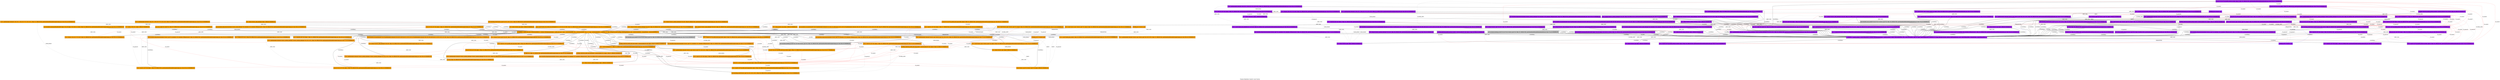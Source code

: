 strict graph "Program Dependency Graph for 'main' function" {
label="Program Dependency Graph for 'main' function";
Node0x5620440cb810 [fillcolor=orange, label="{  %18 = getelementptr inbounds \{ i64, i32 \}, \{ i64, i32 \}* %7, i32 0, i32 1, !dbg !112, DBGLOC file ./partitioned/multithreaded/orange/orange_rpc.c line 165 col 19 ENDDBGLOC}", shape="record", side="orange/orange", style=filled];
Node0x5620440cba80 [fillcolor=orange, label="{  store i8* %13, i8** @_notify_next_tag.psocket, align 8, !dbg !111, DBGLOC file ./partitioned/multithreaded/orange/orange_rpc.c line 164 col 17 ENDDBGLOC}", shape="record", side="orange/orange", style=filled];
Node0x5620440cb690 [annotation="TAG_OKAY", dbginfo="Name: 6 on line 148 column 5 in file ./partitioned/multithreaded/orange/orange_rpc.c (local)", fillcolor=orange, label="{  %6 = alloca %struct._okay_datatype, align 1, DBGLOC  ENDDBGLOC}", shape="record", side="orange/orange", style=filled];
Node0x55788cafca80 [fillcolor=purple, label="{  store i8* %20, i8** @_handle_nextrpc.ssocket, align 8, !dbg !122, DBGLOC file ./partitioned/multithreaded/purple/purple_rpc.c line 160 col 17 ENDDBGLOC}", shape="record", side="purple/purple", style=filled];
Node0x55788cafc800 [fillcolor=purple, label="{  %16 = getelementptr inbounds \{ i64, i32 \}, \{ i64, i32 \}* %7, i32 0, i32 0, !dbg !121, DBGLOC file ./partitioned/multithreaded/purple/purple_rpc.c line 160 col 19 ENDDBGLOC}", shape="record", side="purple/purple", style=filled];
Node0x5620440cb2d0 [fillcolor=orange, label="{  call void @tag_write(%struct._tag* %3, i32 1, i32 1, i32 1), !dbg !95, DBGLOC file ./partitioned/multithreaded/orange/orange_rpc.c line 144 col 5 ENDDBGLOC}", shape="record", side="orange/orange", style=filled];
Node0x55788cafc620 [fillcolor=purple, label="{  %24 = bitcast %struct._nextrpc_datatype* %5 to i8*, !dbg !126, DBGLOC file ./partitioned/multithreaded/purple/purple_rpc.c line 173 col 32 ENDDBGLOC}", shape="record", side="purple/purple", style=filled];
Node0x55788cafc500 [fillcolor=purple, label="{  call void @tag_write(%struct._tag* %4, i32 2, i32 2, i32 2), !dbg !128, DBGLOC file ./partitioned/multithreaded/purple/purple_rpc.c line 174 col 5 ENDDBGLOC}", shape="record", side="purple/purple", style=filled];
Node0x55788cb13cd0 [fillcolor=purple, label="{  br label %22, !dbg !124, DBGLOC file ./partitioned/multithreaded/purple/purple_rpc.c line 162 col 5 ENDDBGLOC}", shape="record", side="purple/purple", style=filled];
Node0x55788cafc950 [fillcolor=purple, label="{  call void @llvm.var.annotation(i8* %9, i8* getelementptr inbounds ([9 x i8], [9 x i8]* @.str.2.5, i32 0, i32 0), i8* getelementptr inbounds ([48 x i8], [48 x i8]* @.str.1.4, i32 0, i32 0), i32 143), !dbg !112, DBGLOC file ./partitioned/multithreaded/purple/purple_rpc.c line 143 col 5 ENDDBGLOC}", shape="record", side="purple/purple", style=filled];
Node0x55788cafc5f0 [fillcolor=purple, label="{  %28 = getelementptr inbounds %struct._nextrpc_datatype, %struct._nextrpc_datatype* %5, i32 0, i32 0, !dbg !134, DBGLOC file ./partitioned/multithreaded/purple/purple_rpc.c line 178 col 22 ENDDBGLOC}", shape="record", side="purple/purple", style=filled];
Node0x55788cafcb70 [fillcolor=purple, label="{  store i32 %29, i32* %31, align 1, !dbg !137, DBGLOC file ./partitioned/multithreaded/purple/purple_rpc.c line 178 col 16 ENDDBGLOC}", shape="record", side="purple/purple", style=filled];
Node0x5620440cb6c0 [fillcolor=orange, label="{  call void @llvm.dbg.declare(metadata %struct._okay_datatype* %6, metadata !153, metadata !DIExpression()), !dbg !159, DBGLOC file ./partitioned/multithreaded/orange/orange_rpc.c line 148 col 19 ENDDBGLOC}", shape="record", side="orange/orange", style=filled];
Node0x5620440cbc00 [fillcolor=orange, label="{  br i1 %11, label %22, label %12, !dbg !107, DBGLOC file ./partitioned/multithreaded/orange/orange_rpc.c line 162 col 9 ENDDBGLOC}", shape="record", side="orange/orange", style=filled];
Node0x55788cafc7d0 [fillcolor=purple, label="{  %14 = bitcast \{ i64, i32 \}* %7 to i8*, !dbg !121, DBGLOC file ./partitioned/multithreaded/purple/purple_rpc.c line 160 col 19 ENDDBGLOC}", shape="record", side="purple/purple", style=filled];
Node0x55788cafcdf0 [fillcolor=purple, label="{  ret void, !dbg !146, DBGLOC file ./partitioned/multithreaded/purple/purple_rpc.c line 181 col 1 ENDDBGLOC}", shape="record", side="purple/purple", style=filled];
Node0x5620440cbe30 [fillcolor=orange, label="{  %25 = load i32, i32* %24, align 1, !dbg !117, DBGLOC file ./partitioned/multithreaded/orange/orange_rpc.c line 169 col 22 ENDDBGLOC}", shape="record", side="orange/orange", style=filled];
Node0x5620440cb180 [fillcolor=orange, label="{  %23 = load %struct._tag*, %struct._tag** %2, align 8, !dbg !116, DBGLOC file ./partitioned/multithreaded/orange/orange_rpc.c line 169 col 15 ENDDBGLOC}", shape="record", side="orange/orange", style=filled];
Node0x55788caff860 [fillcolor=purple, label="{  br i1 %11, label %22, label %12, !dbg !116, DBGLOC file ./partitioned/multithreaded/purple/purple_rpc.c line 157 col 9 ENDDBGLOC}", shape="record", side="purple/purple", style=filled];
Node0x5620440cb7b0 [fillcolor=orange, label="{  %16 = getelementptr inbounds \{ i64, i32 \}, \{ i64, i32 \}* %7, i32 0, i32 0, !dbg !112, DBGLOC file ./partitioned/multithreaded/orange/orange_rpc.c line 165 col 19 ENDDBGLOC}", shape="record", side="orange/orange", style=filled];
Node0x55788cafc860 [fillcolor=purple, label="{  %18 = getelementptr inbounds \{ i64, i32 \}, \{ i64, i32 \}* %7, i32 0, i32 1, !dbg !121, DBGLOC file ./partitioned/multithreaded/purple/purple_rpc.c line 160 col 19 ENDDBGLOC}", shape="record", side="purple/purple", style=filled];
Node0x55788cafb540 [fillcolor=purple, label="{  %21 = call i32 @sleep(i32 1), !dbg !123, DBGLOC file ./partitioned/multithreaded/purple/purple_rpc.c line 161 col 9 ENDDBGLOC}", shape="record", side="purple/purple", style=filled];
Node0x5620440cc1b0 [fillcolor=orange, label="{  call void @llvm.memcpy.p0i8.p0i8.i64(i8* align 1 %14, i8* align 1 %15, i64 12, i1 false), !dbg !112, DBGLOC file ./partitioned/multithreaded/orange/orange_rpc.c line 165 col 19 ENDDBGLOC}", shape="record", side="orange/orange", style=filled];
Node0x5620440cb270 [fillcolor=orange, label="{  %3 = alloca %struct._tag, align 1, DBGLOC  ENDDBGLOC}", shape="record", side="orange/orange", style=filled];
Node0x5620440cbbd0 [fillcolor=orange, label="{  store i32 %33, i32* %34, align 1, !dbg !127, DBGLOC file ./partitioned/multithreaded/orange/orange_rpc.c line 171 col 13 ENDDBGLOC}", shape="record", side="orange/orange", style=filled];
Node0x55788cafc770 [fillcolor=purple, label="{  %25 = getelementptr inbounds %struct._okay_datatype, %struct._okay_datatype* %6, i32 0, i32 0, !dbg !129, DBGLOC file ./partitioned/multithreaded/purple/purple_rpc.c line 175 col 10 ENDDBGLOC}", shape="record", side="purple/purple", style=filled];
Node0x55788cafc440 [dbginfo="Name: xdc_blocking_recv on line 173 column 5 in file ./partitioned/multithreaded/purple/purple_rpc.c (local)", fillcolor="gray", label="{  call void @xdc_blocking_recv(i8* %23, i8* %24, %struct._tag* %3), !dbg !127, DBGLOC file ./partitioned/multithreaded/purple/purple_rpc.c line 173 col 5 ENDDBGLOC}", shape="record", side="purple/purple", style="filled"];
Node0x55788cafc320 [fillcolor=purple, label="{  %34 = load %struct._tag*, %struct._tag** %2, align 8, !dbg !139, DBGLOC file ./partitioned/multithreaded/purple/purple_rpc.c line 179 col 5 ENDDBGLOC}", shape="record", side="purple/purple", style=filled];
Node0x55788cafb320 [fillcolor=purple, label="{  %13 = call i8* @xdc_pub_socket(), !dbg !119, DBGLOC file ./partitioned/multithreaded/purple/purple_rpc.c line 159 col 19 ENDDBGLOC}", shape="record", side="purple/purple", style=filled];
Node0x5620440cb660 [fillcolor=orange, label="{  %36 = bitcast %struct._nextrpc_datatype* %5 to i8*, !dbg !129, DBGLOC file ./partitioned/multithreaded/orange/orange_rpc.c line 179 col 28 ENDDBGLOC}", shape="record", side="orange/orange", style=filled];
Node0x5620440cc180 [fillcolor=orange, label="{  %20 = call i8* @xdc_sub_socket_non_blocking(i64 %17, i32 %19, i32 1000), !dbg !112, DBGLOC file ./partitioned/multithreaded/orange/orange_rpc.c line 165 col 19 ENDDBGLOC}", shape="record", side="orange/orange", style=filled];
Node0x55788caf6140 [fillcolor=purple, label="{  %19 = load i32, i32* %18, align 1, !dbg !121, DBGLOC file ./partitioned/multithreaded/purple/purple_rpc.c line 160 col 19 ENDDBGLOC}", shape="record", side="purple/purple", style=filled];
Node0x5620440cb300 [fillcolor=orange, label="{  %4 = alloca %struct._tag, align 1, DBGLOC  ENDDBGLOC}", shape="record", side="orange/orange", style=filled];
Node0x55788cb0bad0 [fillcolor=purple, label="{GLOBAL_VALUE:@_handle_nextrpc.psocket = internal global i8* null, align 8, !dbg !45, DBGLOC  ENDDBGLOC}", shape="record", side="purple/purple", style=filled];
Node0x5620440cfce0 [color="blue", fillcolor=orange, label="{FORMAL_IN: 0 %struct._tag*}", shape="record", side="orange/orange", style=filled];
Node0x5620440cb240 [fillcolor=orange, label="{  %31 = load %struct._tag*, %struct._tag** %2, align 8, !dbg !124, DBGLOC file ./partitioned/multithreaded/orange/orange_rpc.c line 171 col 15 ENDDBGLOC}", shape="record", side="orange/orange", style=filled];
Node0x5620440cb510 [fillcolor=orange, label="{  %8 = bitcast %struct._nextrpc_datatype* %5 to i8*, !dbg !94, DBGLOC file ./partitioned/multithreaded/orange/orange_rpc.c line 138 col 5 ENDDBGLOC}", shape="record", side="orange/orange", style=filled];
Node0x55788cafc8f0 [fillcolor=purple, label="{  call void @llvm.var.annotation(i8* %8, i8* getelementptr inbounds ([12 x i8], [12 x i8]* @.str.3, i32 0, i32 0), i8* getelementptr inbounds ([48 x i8], [48 x i8]* @.str.1.4, i32 0, i32 0), i32 138), !dbg !104, DBGLOC file ./partitioned/multithreaded/purple/purple_rpc.c line 138 col 5 ENDDBGLOC}", shape="record", side="purple/purple", style=filled];
Node0x5620440cb930 [fillcolor=orange, label="{  call void @llvm.var.annotation(i8* %8, i8* getelementptr inbounds ([12 x i8], [12 x i8]* @.str.3, i32 0, i32 0), i8* getelementptr inbounds ([48 x i8], [48 x i8]* @.str.1.4, i32 0, i32 0), i32 138), !dbg !94, DBGLOC file ./partitioned/multithreaded/orange/orange_rpc.c line 138 col 5 ENDDBGLOC}", shape="record", side="orange/orange", style=filled];
Node0x5620440cb750 [fillcolor=orange, label="{  %38 = bitcast %struct._okay_datatype* %6 to i8*, !dbg !132, DBGLOC file ./partitioned/multithreaded/orange/orange_rpc.c line 180 col 32 ENDDBGLOC}", shape="record", side="orange/orange", style=filled];
Node0x5620440cb720 [fillcolor=orange, label="{  %7 = alloca \{ i64, i32 \}, align 1, DBGLOC  ENDDBGLOC}", shape="record", side="orange/orange", style=filled];
Node0x55788cafc590 [fillcolor=purple, label="{  call void @llvm.dbg.declare(metadata %struct._nextrpc_datatype* %5, metadata !138, metadata !DIExpression()), !dbg !161, DBGLOC file ./partitioned/multithreaded/purple/purple_rpc.c line 138 col 22 ENDDBGLOC}", shape="record", side="purple/purple", style=filled];
Node0x55788cafb6b0 [fillcolor=purple, label="{  %31 = getelementptr inbounds %struct._tag, %struct._tag* %30, i32 0, i32 0, !dbg !136, DBGLOC file ./partitioned/multithreaded/purple/purple_rpc.c line 178 col 12 ENDDBGLOC}", shape="record", side="purple/purple", style=filled];
Node0x55788cb38520 [fillcolor=purple, label="{  call void @_handle_nextrpc(%struct._tag* %5), !dbg !79, DBGLOC file ./partitioned/multithreaded/purple/purple_rpc.c line 288 col 1 ENDDBGLOC}", shape="record", side="purple/purple", style=filled];
Node0x5620440cc820 [fillcolor=orange, label="{\<\<ENTRY\>\> _notify_next_tag \<\<0x562044068810\> = distinct !DISubprogram(name: \"_notify_next_tag\", scope: \<0x5620440699f0\>, file: \<0x5620440699f0\>, line: 117, type: \<0x56204406a800\>, scopeLine: 117, flags: DIFlagPrototyped, spFlags: DISPFlagDefinition, unit: \<0x562044068908\>, retainedNodes: \<0x562044060850\>)\>}", shape="record", side="orange/orange", style=filled];
Node0x5620440cc030 [fillcolor=orange, label="{  %37 = load i8*, i8** @_notify_next_tag.ssocket, align 8, !dbg !131, DBGLOC file ./partitioned/multithreaded/orange/orange_rpc.c line 180 col 23 ENDDBGLOC}", shape="record", side="orange/orange", style=filled];
Node0x5620440cc530 [fillcolor=orange, label="{  %21 = call i32 @sleep(i32 1), !dbg !114, DBGLOC file ./partitioned/multithreaded/orange/orange_rpc.c line 166 col 9 ENDDBGLOC}", shape="record", side="orange/orange", style=filled];
Node0x5620440c2530 [fillcolor=orange, label="{GLOBAL_VALUE:@_notify_next_tag.psocket = internal global i8* null, align 8, !dbg !42, DBGLOC  ENDDBGLOC}", shape="record", side="orange/orange", style=filled];
Node0x55788cafc470 [fillcolor=purple, label="{  %15 = bitcast %struct._tag* %3 to i8*, !dbg !121, DBGLOC file ./partitioned/multithreaded/purple/purple_rpc.c line 160 col 19 ENDDBGLOC}", shape="record", side="purple/purple", style=filled];
Node0x55788cafc2f0 [fillcolor=purple, label="{  call void @llvm.dbg.declare(metadata %struct._tag** %2, metadata !132, metadata !DIExpression()), !dbg !133, DBGLOC file ./partitioned/multithreaded/purple/purple_rpc.c line 117 col 32 ENDDBGLOC}", shape="record", side="purple/purple", style=filled];
Node0x55788cafc3e0 [fillcolor=purple, label="{  call void @llvm.dbg.declare(metadata %struct._tag* %3, metadata !134, metadata !DIExpression()), !dbg !135, DBGLOC file ./partitioned/multithreaded/purple/purple_rpc.c line 133 col 14 ENDDBGLOC}", shape="record", side="purple/purple", style=filled];
Node0x55788cafc7a0 [fillcolor=purple, label="{  %7 = alloca \{ i64, i32 \}, align 1, DBGLOC  ENDDBGLOC}", shape="record", side="purple/purple", style=filled];
Node0x55788cafc830 [fillcolor=purple, label="{  %10 = load i32, i32* @_handle_nextrpc.inited, align 4, !dbg !114, DBGLOC file ./partitioned/multithreaded/purple/purple_rpc.c line 157 col 10 ENDDBGLOC}", shape="record", side="purple/purple", style=filled];
Node0x55788cafc740 [fillcolor=purple, label="{  %27 = bitcast %struct._okay_datatype* %6 to i8*, !dbg !132, DBGLOC file ./partitioned/multithreaded/purple/purple_rpc.c line 176 col 28 ENDDBGLOC}", shape="record", side="purple/purple", style=filled];
Node0x55788cafcb40 [fillcolor=purple, label="{  store i32 0, i32* %25, align 1, !dbg !130, DBGLOC file ./partitioned/multithreaded/purple/purple_rpc.c line 175 col 12 ENDDBGLOC}", shape="record", side="purple/purple", style=filled];
Node0x55788cafc530 [annotation="TAG_NEXTRPC", dbginfo="Name: 5 on line 138 column 5 in file ./partitioned/multithreaded/purple/purple_rpc.c (local)", fillcolor=purple, label="{  %5 = alloca %struct._nextrpc_datatype, align 1, DBGLOC  ENDDBGLOC}", shape="record", side="purple/purple", style=filled];
Node0x55788cafc5c0 [fillcolor=purple, label="{  %8 = bitcast %struct._nextrpc_datatype* %5 to i8*, !dbg !104, DBGLOC file ./partitioned/multithreaded/purple/purple_rpc.c line 138 col 5 ENDDBGLOC}", shape="record", side="purple/purple", style=filled];
Node0x5620440cc440 [fillcolor=orange, label="{  %32 = getelementptr inbounds %struct._tag, %struct._tag* %31, i32 0, i32 2, !dbg !125, DBGLOC file ./partitioned/multithreaded/orange/orange_rpc.c line 171 col 22 ENDDBGLOC}", shape="record", side="orange/orange", style=filled];
Node0x5620440cb780 [fillcolor=orange, label="{  %14 = bitcast \{ i64, i32 \}* %7 to i8*, !dbg !112, DBGLOC file ./partitioned/multithreaded/orange/orange_rpc.c line 165 col 19 ENDDBGLOC}", shape="record", side="orange/orange", style=filled];
Node0x5620440cb120 [fillcolor=orange, label="{  call void @llvm.dbg.declare(metadata %struct._tag** %2, metadata !121, metadata !DIExpression()), !dbg !122, DBGLOC file ./partitioned/multithreaded/orange/orange_rpc.c line 117 col 33 ENDDBGLOC}", shape="record", side="orange/orange", style=filled];
Node0x5620440cb5a0 [fillcolor=orange, label="{  %34 = getelementptr inbounds %struct._nextrpc_datatype, %struct._nextrpc_datatype* %5, i32 0, i32 2, !dbg !126, DBGLOC file ./partitioned/multithreaded/orange/orange_rpc.c line 171 col 9 ENDDBGLOC}", shape="record", side="orange/orange", style=filled];
Node0x5620440eb130 [color="blue", fillcolor=orange, label="{FORMAL_OUT: 0 %struct._tag*}", shape="record", side="orange/orange", style=filled];
Node0x55788caf61e0 [fillcolor=purple, label="{  %29 = load i32, i32* %28, align 1, !dbg !134, DBGLOC file ./partitioned/multithreaded/purple/purple_rpc.c line 178 col 22 ENDDBGLOC}", shape="record", side="purple/purple", style=filled];
Node0x55788cafd790 [color="blue", fillcolor=purple, label="{FORMAL_IN: 0 %struct._tag*}", shape="record", side="purple/purple", style=filled];
Node0x55788cafca50 [fillcolor=purple, label="{  store i8* %13, i8** @_handle_nextrpc.psocket, align 8, !dbg !120, DBGLOC file ./partitioned/multithreaded/purple/purple_rpc.c line 159 col 17 ENDDBGLOC}", shape="record", side="purple/purple", style=filled];
Node0x55788cb13880 [fillcolor=purple, label="{  %39 = getelementptr inbounds %struct._tag, %struct._tag* %38, i32 0, i32 2, !dbg !144, DBGLOC file ./partitioned/multithreaded/purple/purple_rpc.c line 180 col 12 ENDDBGLOC}", shape="record", side="purple/purple", style=filled];
Node0x55788cafc8c0 [fillcolor=purple, label="{  %11 = icmp ne i32 %10, 0, !dbg !114, DBGLOC file ./partitioned/multithreaded/purple/purple_rpc.c line 157 col 10 ENDDBGLOC}", shape="record", side="purple/purple", style=filled];
Node0x5620440cbec0 [fillcolor=orange, label="{  %33 = load i32, i32* %32, align 1, !dbg !125, DBGLOC file ./partitioned/multithreaded/orange/orange_rpc.c line 171 col 22 ENDDBGLOC}", shape="record", side="orange/orange", style=filled];
Node0x5620440cb900 [fillcolor=orange, label="{  %11 = icmp ne i32 %10, 0, !dbg !105, DBGLOC file ./partitioned/multithreaded/orange/orange_rpc.c line 162 col 10 ENDDBGLOC}", shape="record", side="orange/orange", style=filled];
Node0x55788cb0bb70 [fillcolor=purple, label="{GLOBAL_VALUE:@_handle_nextrpc.ssocket = internal global i8* null, align 8, !dbg !48, DBGLOC  ENDDBGLOC}", shape="record", side="purple/purple", style=filled];
Node0x55788caf60e0 [fillcolor=purple, label="{  %17 = load i64, i64* %16, align 1, !dbg !121, DBGLOC file ./partitioned/multithreaded/purple/purple_rpc.c line 160 col 19 ENDDBGLOC}", shape="record", side="purple/purple", style=filled];
Node0x55788cb13630 [fillcolor=purple, label="{  %35 = getelementptr inbounds %struct._tag, %struct._tag* %34, i32 0, i32 1, !dbg !140, DBGLOC file ./partitioned/multithreaded/purple/purple_rpc.c line 179 col 12 ENDDBGLOC}", shape="record", side="purple/purple", style=filled];
Node0x5620440cb7e0 [fillcolor=orange, label="{  %10 = load i32, i32* @_notify_next_tag.inited, align 4, !dbg !105, DBGLOC file ./partitioned/multithreaded/orange/orange_rpc.c line 162 col 10 ENDDBGLOC}", shape="record", side="orange/orange", style=filled];
Node0x5620440f6e40 [fillcolor=orange, label="{GLOBAL_VALUE:@_notify_next_tag.ssocket = internal global i8* null, align 8, !dbg !45, DBGLOC  ENDDBGLOC}", shape="record", side="orange/orange", style=filled];
Node0x5620440cb330 [dbginfo="Name: xdc_asyn_send on line 179 column 5 in file ./partitioned/multithreaded/orange/orange_rpc.c (local)", fillcolor="gray", label="{  call void @xdc_asyn_send(i8* %35, i8* %36, %struct._tag* %3), !dbg !130, DBGLOC file ./partitioned/multithreaded/orange/orange_rpc.c line 179 col 5 ENDDBGLOC}", shape="record", side="orange/orange", style="filled"];
Node0x5620440cb570 [fillcolor=orange, label="{  %26 = getelementptr inbounds %struct._nextrpc_datatype, %struct._nextrpc_datatype* %5, i32 0, i32 0, !dbg !118, DBGLOC file ./partitioned/multithreaded/orange/orange_rpc.c line 169 col 9 ENDDBGLOC}", shape="record", side="orange/orange", style=filled];
Node0x55788cafc680 [fillcolor=purple, label="{  %36 = getelementptr inbounds %struct._nextrpc_datatype, %struct._nextrpc_datatype* %5, i32 0, i32 2, !dbg !142, DBGLOC file ./partitioned/multithreaded/purple/purple_rpc.c line 180 col 22 ENDDBGLOC}", shape="record", side="purple/purple", style=filled];
Node0x5620440cb150 [fillcolor=orange, label="{  %27 = load %struct._tag*, %struct._tag** %2, align 8, !dbg !120, DBGLOC file ./partitioned/multithreaded/orange/orange_rpc.c line 170 col 15 ENDDBGLOC}", shape="record", side="orange/orange", style=filled];
Node0x5620440cb0c0 [fillcolor=orange, label="{  %2 = alloca %struct._tag*, align 8, DBGLOC  ENDDBGLOC}", shape="record", side="orange/orange", style=filled];
Node0x5620440cbba0 [fillcolor=orange, label="{  store i32 %29, i32* %30, align 1, !dbg !123, DBGLOC file ./partitioned/multithreaded/orange/orange_rpc.c line 170 col 13 ENDDBGLOC}", shape="record", side="orange/orange", style=filled];
Node0x5620440cc270 [fillcolor=orange, label="{  %24 = getelementptr inbounds %struct._tag, %struct._tag* %23, i32 0, i32 0, !dbg !117, DBGLOC file ./partitioned/multithreaded/orange/orange_rpc.c line 169 col 22 ENDDBGLOC}", shape="record", side="orange/orange", style=filled];
Node0x55788cafc560 [dbginfo="Name: xdc_asyn_send on line 176 column 5 in file ./partitioned/multithreaded/purple/purple_rpc.c (local)", fillcolor="gray", label="{  call void @xdc_asyn_send(i8* %26, i8* %27, %struct._tag* %4), !dbg !133, DBGLOC file ./partitioned/multithreaded/purple/purple_rpc.c line 176 col 5 ENDDBGLOC}", shape="record", side="purple/purple", style="filled"];
Node0x55788cafc4a0 [fillcolor=purple, label="{  %4 = alloca %struct._tag, align 1, DBGLOC  ENDDBGLOC}", shape="record", side="purple/purple", style=filled];
Node0x5620440cc850 [fillcolor=orange, label="{  br label %22, !dbg !115, DBGLOC file ./partitioned/multithreaded/orange/orange_rpc.c line 167 col 5 ENDDBGLOC}", shape="record", side="orange/orange", style=filled];
Node0x55788cafc710 [fillcolor=purple, label="{  %9 = bitcast %struct._okay_datatype* %6 to i8*, !dbg !112, DBGLOC file ./partitioned/multithreaded/purple/purple_rpc.c line 143 col 5 ENDDBGLOC}", shape="record", side="purple/purple", style=filled];
Node0x5620440cbe00 [fillcolor=orange, label="{  %17 = load i64, i64* %16, align 1, !dbg !112, DBGLOC file ./partitioned/multithreaded/orange/orange_rpc.c line 165 col 19 ENDDBGLOC}", shape="record", side="orange/orange", style=filled];
Node0x5620440cbab0 [fillcolor=orange, label="{  store i8* %20, i8** @_notify_next_tag.ssocket, align 8, !dbg !113, DBGLOC file ./partitioned/multithreaded/orange/orange_rpc.c line 165 col 17 ENDDBGLOC}", shape="record", side="orange/orange", style=filled];
Node0x5620440cc3e0 [fillcolor=orange, label="{  %28 = getelementptr inbounds %struct._tag, %struct._tag* %27, i32 0, i32 1, !dbg !121, DBGLOC file ./partitioned/multithreaded/orange/orange_rpc.c line 170 col 22 ENDDBGLOC}", shape="record", side="orange/orange", style=filled];
Node0x55788cafc410 [fillcolor=purple, label="{  call void @tag_write(%struct._tag* %3, i32 1, i32 1, i32 1), !dbg !113, DBGLOC file ./partitioned/multithreaded/purple/purple_rpc.c line 149 col 5 ENDDBGLOC}", shape="record", side="purple/purple", style=filled];
Node0x55788cafc650 [fillcolor=purple, label="{  %32 = getelementptr inbounds %struct._nextrpc_datatype, %struct._nextrpc_datatype* %5, i32 0, i32 1, !dbg !138, DBGLOC file ./partitioned/multithreaded/purple/purple_rpc.c line 179 col 22 ENDDBGLOC}", shape="record", side="purple/purple", style=filled];
Node0x55788cafc2c0 [fillcolor=purple, label="{  store %struct._tag* %0, %struct._tag** %2, align 8, DBGLOC  ENDDBGLOC}", shape="record", side="purple/purple", style=filled];
Node0x5620440cbe90 [fillcolor=orange, label="{  %29 = load i32, i32* %28, align 1, !dbg !121, DBGLOC file ./partitioned/multithreaded/orange/orange_rpc.c line 170 col 22 ENDDBGLOC}", shape="record", side="orange/orange", style=filled];
Node0x5620440cc060 [fillcolor=orange, label="{  %13 = call i8* @xdc_pub_socket(), !dbg !110, DBGLOC file ./partitioned/multithreaded/orange/orange_rpc.c line 164 col 19 ENDDBGLOC}", shape="record", side="orange/orange", style=filled];
Node0x5620440cb3f0 [fillcolor=orange, label="{  %15 = bitcast %struct._tag* %4 to i8*, !dbg !112, DBGLOC file ./partitioned/multithreaded/orange/orange_rpc.c line 165 col 19 ENDDBGLOC}", shape="record", side="orange/orange", style=filled];
Node0x55788cafc350 [fillcolor=purple, label="{  %30 = load %struct._tag*, %struct._tag** %2, align 8, !dbg !135, DBGLOC file ./partitioned/multithreaded/purple/purple_rpc.c line 178 col 5 ENDDBGLOC}", shape="record", side="purple/purple", style=filled];
Node0x55788cafb3c0 [fillcolor=purple, label="{  call void @llvm.memcpy.p0i8.p0i8.i64(i8* align 1 %14, i8* align 1 %15, i64 12, i1 false), !dbg !121, DBGLOC file ./partitioned/multithreaded/purple/purple_rpc.c line 160 col 19 ENDDBGLOC}", shape="record", side="purple/purple", style=filled];
Node0x5620440cb360 [fillcolor=orange, label="{  call void @llvm.dbg.declare(metadata %struct._tag* %4, metadata !125, metadata !DIExpression()), !dbg !126, DBGLOC file ./partitioned/multithreaded/orange/orange_rpc.c line 134 col 14 ENDDBGLOC}", shape="record", side="orange/orange", style=filled];
Node0x55788cafb390 [fillcolor=purple, label="{  %20 = call i8* @xdc_sub_socket(i64 %17, i32 %19), !dbg !121, DBGLOC file ./partitioned/multithreaded/purple/purple_rpc.c line 160 col 19 ENDDBGLOC}", shape="record", side="purple/purple", style=filled];
Node0x55788cafc4d0 [fillcolor=purple, label="{  call void @llvm.dbg.declare(metadata %struct._tag* %4, metadata !136, metadata !DIExpression()), !dbg !137, DBGLOC file ./partitioned/multithreaded/purple/purple_rpc.c line 134 col 14 ENDDBGLOC}", shape="record", side="purple/purple", style=filled];
Node0x5620440cb990 [fillcolor=orange, label="{  call void @llvm.var.annotation(i8* %9, i8* getelementptr inbounds ([9 x i8], [9 x i8]* @.str.2.5, i32 0, i32 0), i8* getelementptr inbounds ([48 x i8], [48 x i8]* @.str.1.4, i32 0, i32 0), i32 148), !dbg !103, DBGLOC file ./partitioned/multithreaded/orange/orange_rpc.c line 148 col 5 ENDDBGLOC}", shape="record", side="orange/orange", style=filled];
Node0x5620440cb3c0 [dbginfo="Name: xdc_blocking_recv on line 180 column 5 in file ./partitioned/multithreaded/orange/orange_rpc.c (local)", fillcolor="gray", label="{  call void @xdc_blocking_recv(i8* %37, i8* %38, %struct._tag* %4), !dbg !133, DBGLOC file ./partitioned/multithreaded/orange/orange_rpc.c line 180 col 5 ENDDBGLOC}", shape="record", side="orange/orange", style="filled"];
Node0x5620440ccc30 [fillcolor=orange, label="{  ret void, !dbg !134, DBGLOC file ./partitioned/multithreaded/orange/orange_rpc.c line 183 col 1 ENDDBGLOC}", shape="record", side="orange/orange", style=filled];
Node0x55788cafc6e0 [fillcolor=purple, label="{  call void @llvm.dbg.declare(metadata %struct._okay_datatype* %6, metadata !163, metadata !DIExpression()), !dbg !169, DBGLOC file ./partitioned/multithreaded/purple/purple_rpc.c line 143 col 19 ENDDBGLOC}", shape="record", side="purple/purple", style=filled];
Node0x5620440cb6f0 [fillcolor=orange, label="{  %9 = bitcast %struct._okay_datatype* %6 to i8*, !dbg !103, DBGLOC file ./partitioned/multithreaded/orange/orange_rpc.c line 148 col 5 ENDDBGLOC}", shape="record", side="orange/orange", style=filled];
Node0x55788cafc380 [fillcolor=purple, label="{  %38 = load %struct._tag*, %struct._tag** %2, align 8, !dbg !143, DBGLOC file ./partitioned/multithreaded/purple/purple_rpc.c line 180 col 5 ENDDBGLOC}", shape="record", side="purple/purple", style=filled];
Node0x55788caf5d80 [fillcolor=purple, label="{  store i32 %33, i32* %35, align 1, !dbg !141, DBGLOC file ./partitioned/multithreaded/purple/purple_rpc.c line 179 col 16 ENDDBGLOC}", shape="record", side="purple/purple", style=filled];
Node0x5620440ee100 [fillcolor=orange, label="{GLOBAL_VALUE:@_notify_next_tag.inited = internal global i32 0, align 4, !dbg !11, DBGLOC  ENDDBGLOC}", shape="record", side="orange/orange", style=filled];
Node0x5620440cb840 [fillcolor=orange, label="{  store i32 1, i32* @_notify_next_tag.inited, align 4, !dbg !108, DBGLOC file ./partitioned/multithreaded/orange/orange_rpc.c line 163 col 16 ENDDBGLOC}", shape="record", side="orange/orange", style=filled];
Node0x55788cb3e960 [fillcolor=purple, label="{GLOBAL_VALUE:@_handle_nextrpc.inited = internal global i32 0, align 4, !dbg !20, DBGLOC  ENDDBGLOC}", shape="record", side="purple/purple", style=filled];
Node0x5620440cc000 [fillcolor=orange, label="{  %35 = load i8*, i8** @_notify_next_tag.psocket, align 8, !dbg !128, DBGLOC file ./partitioned/multithreaded/orange/orange_rpc.c line 179 col 19 ENDDBGLOC}", shape="record", side="orange/orange", style=filled];
Node0x55788cafc6b0 [annotation="TAG_OKAY", dbginfo="Name: 6 on line 143 column 5 in file ./partitioned/multithreaded/purple/purple_rpc.c (local)", fillcolor=purple, label="{  %6 = alloca %struct._okay_datatype, align 1, DBGLOC  ENDDBGLOC}", shape="record", side="purple/purple", style=filled];
Node0x5620440cb390 [fillcolor=orange, label="{  call void @tag_write(%struct._tag* %4, i32 2, i32 2, i32 2), !dbg !104, DBGLOC file ./partitioned/multithreaded/orange/orange_rpc.c line 154 col 5 ENDDBGLOC}", shape="record", side="orange/orange", style=filled];
Node0x5620440cbb70 [fillcolor=orange, label="{  store i32 %25, i32* %26, align 1, !dbg !119, DBGLOC file ./partitioned/multithreaded/orange/orange_rpc.c line 169 col 13 ENDDBGLOC}", shape="record", side="orange/orange", style=filled];
Node0x55788cafc890 [fillcolor=purple, label="{  store i32 1, i32* @_handle_nextrpc.inited, align 4, !dbg !117, DBGLOC file ./partitioned/multithreaded/purple/purple_rpc.c line 158 col 16 ENDDBGLOC}", shape="record", side="purple/purple", style=filled];
Node0x55788caf6250 [fillcolor=purple, label="{  %33 = load i32, i32* %32, align 1, !dbg !138, DBGLOC file ./partitioned/multithreaded/purple/purple_rpc.c line 179 col 22 ENDDBGLOC}", shape="record", side="purple/purple", style=filled];
Node0x55788caf5730 [fillcolor=purple, label="{  store i32 %37, i32* %39, align 1, !dbg !145, DBGLOC file ./partitioned/multithreaded/purple/purple_rpc.c line 180 col 16 ENDDBGLOC}", shape="record", side="purple/purple", style=filled];
Node0x55788cb13c60 [fillcolor=purple, label="{\<\<ENTRY\>\> _handle_nextrpc \<\<0x55788caa35c0\> = distinct !DISubprogram(name: \"_handle_nextrpc\", scope: \<0x55788caa4f50\>, file: \<0x55788caa4f50\>, line: 117, type: \<0x55788caa5140\>, scopeLine: 117, flags: DIFlagPrototyped, spFlags: DISPFlagDefinition, unit: \<0x55788caa3308\>, retainedNodes: \<0x55788caa3080\>)\>}", shape="record", side="purple/purple", style=filled];
Node0x55788caf6110 [fillcolor=purple, label="{  %23 = load i8*, i8** @_handle_nextrpc.ssocket, align 8, !dbg !125, DBGLOC file ./partitioned/multithreaded/purple/purple_rpc.c line 173 col 23 ENDDBGLOC}", shape="record", side="purple/purple", style=filled];
Node0x5620440cb2a0 [fillcolor=orange, label="{  call void @llvm.dbg.declare(metadata %struct._tag* %3, metadata !123, metadata !DIExpression()), !dbg !124, DBGLOC file ./partitioned/multithreaded/orange/orange_rpc.c line 133 col 14 ENDDBGLOC}", shape="record", side="orange/orange", style=filled];
Node0x5620440cbe60 [fillcolor=orange, label="{  %19 = load i32, i32* %18, align 1, !dbg !112, DBGLOC file ./partitioned/multithreaded/orange/orange_rpc.c line 165 col 19 ENDDBGLOC}", shape="record", side="orange/orange", style=filled];
Node0x5620440cb0f0 [fillcolor=orange, label="{  store %struct._tag* %0, %struct._tag** %2, align 8, DBGLOC  ENDDBGLOC}", shape="record", side="orange/orange", style=filled];
Node0x55788caf6170 [fillcolor=purple, label="{  %26 = load i8*, i8** @_handle_nextrpc.psocket, align 8, !dbg !131, DBGLOC file ./partitioned/multithreaded/purple/purple_rpc.c line 176 col 19 ENDDBGLOC}", shape="record", side="purple/purple", style=filled];
Node0x55788cafc290 [fillcolor=purple, label="{  %2 = alloca %struct._tag*, align 8, DBGLOC  ENDDBGLOC}", shape="record", side="purple/purple", style=filled];
Node0x5620440cb4e0 [fillcolor=orange, label="{  call void @llvm.dbg.declare(metadata %struct._nextrpc_datatype* %5, metadata !127, metadata !DIExpression()), !dbg !150, DBGLOC file ./partitioned/multithreaded/orange/orange_rpc.c line 138 col 22 ENDDBGLOC}", shape="record", side="orange/orange", style=filled];
Node0x5620440cb540 [fillcolor=orange, label="{  %30 = getelementptr inbounds %struct._nextrpc_datatype, %struct._nextrpc_datatype* %5, i32 0, i32 1, !dbg !122, DBGLOC file ./partitioned/multithreaded/orange/orange_rpc.c line 170 col 9 ENDDBGLOC}", shape="record", side="orange/orange", style=filled];
Node0x55788cafb850 [color="blue", fillcolor=purple, label="{FORMAL_OUT: 0 %struct._tag*}", shape="record", side="purple/purple", style=filled];
Node0x5620440cb4b0 [annotation="TAG_NEXTRPC", dbginfo="Name: 5 on line 138 column 5 in file ./partitioned/multithreaded/orange/orange_rpc.c (local)", fillcolor=orange, label="{  %5 = alloca %struct._nextrpc_datatype, align 1, DBGLOC  ENDDBGLOC}", shape="record", side="orange/orange", style=filled];
Node0x55788cafc3b0 [fillcolor=purple, label="{  %3 = alloca %struct._tag, align 1, DBGLOC  ENDDBGLOC}", shape="record", side="purple/purple", style=filled];
Node0x55788caff9a0 [fillcolor=purple, label="{  %37 = load i32, i32* %36, align 1, !dbg !142, DBGLOC file ./partitioned/multithreaded/purple/purple_rpc.c line 180 col 22 ENDDBGLOC}", shape="record", side="purple/purple", style=filled];
N [pos="0,25!", shape=polygon, side=green, style=invis];
S [pos="0,-25!", shape=polygon, side=orange, style=invis];
Node0x5620440cb810 -- Node0x5620440cb720  [label="{DEF_USE}", style="dotted"];
Node0x5620440cb810 -- Node0x5620440cbe60  [label="{DATA_READ}", style="dotted"];
Node0x5620440cb810 -- Node0x5620440cc820  [label="{CONTROL}"];
Node0x5620440cb810 -- S  [style=invis];
Node0x5620440cba80 -- Node0x5620440cb7e0  [color="red", label="{D_ALIAS}", penwidth="2.0", style="dotted"];
Node0x5620440cba80 -- Node0x5620440cb840  [color="red", label="{D_ALIAS}", penwidth="2.0", style="dotted"];
Node0x5620440cba80 -- Node0x5620440cbe30  [color="red", label="{D_ALIAS}", penwidth="2.0", style="dotted"];
Node0x5620440cba80 -- Node0x5620440cbe90  [color="red", label="{D_ALIAS}", penwidth="2.0", style="dotted"];
Node0x5620440cba80 -- Node0x5620440cbec0  [color="red", label="{D_ALIAS}", penwidth="2.0", style="dotted"];
Node0x5620440cba80 -- Node0x5620440cc000  [color="red", label="{D_ALIAS}", penwidth="2.0", style="dotted"];
Node0x5620440cba80 -- Node0x5620440cc030  [color="red", label="{D_ALIAS}", penwidth="2.0", style="dotted"];
Node0x5620440cba80 -- Node0x5620440cbab0  [color="red", label="{D_ALIAS}", penwidth="2.0", style="dotted"];
Node0x5620440cba80 -- Node0x5620440cc060  [label="{DEF_USE}", style="dotted"];
Node0x5620440cba80 -- Node0x5620440cc820  [label="{CONTROL}"];
Node0x5620440cba80 -- Node0x5620440c2530  [label="{GLOBAL_DEP}", style="dotted"];
Node0x5620440cba80 -- S  [style=invis];
Node0x5620440cb690 -- Node0x5620440cb6c0  [label="{DEF_USE}", style="dotted"];
Node0x5620440cb690 -- Node0x5620440cb6f0  [color="red", label="{D_ALIAS}", penwidth="2.0", style="dotted"];
Node0x5620440cb690 -- Node0x5620440cb750  [color="red", label="{D_ALIAS}", penwidth="2.0", style="dotted"];
Node0x5620440cb690 -- Node0x5620440cc820  [label="{CONTROL}"];
Node0x5620440cb690 -- S  [style=invis];
Node0x55788cafca80 -- Node0x55788cafc830  [color="red", label="{D_ALIAS}", penwidth="2.0", style="dotted"];
Node0x55788cafca80 -- Node0x55788cafc890  [color="red", label="{D_ALIAS}", penwidth="2.0", style="dotted"];
Node0x55788cafca80 -- Node0x55788cafca50  [color="red", label="{D_ALIAS}", penwidth="2.0", style="dotted"];
Node0x55788cafca80 -- Node0x55788caf6110  [color="red", label="{D_ALIAS}", penwidth="2.0", style="dotted"];
Node0x55788cafca80 -- Node0x55788caf6170  [color="red", label="{D_ALIAS}", penwidth="2.0", style="dotted"];
Node0x55788cafca80 -- Node0x55788cafcb70  [color="red", label="{D_ALIAS}", penwidth="2.0", style="dotted"];
Node0x55788cafca80 -- Node0x55788caf5d80  [color="red", label="{D_ALIAS}", penwidth="2.0", style="dotted"];
Node0x55788cafca80 -- Node0x55788caf5730  [color="red", label="{D_ALIAS}", penwidth="2.0", style="dotted"];
Node0x55788cafca80 -- Node0x55788cafb390  [label="{DEF_USE}", style="dotted"];
Node0x55788cafca80 -- Node0x55788cb13c60  [label="{CONTROL}"];
Node0x55788cafca80 -- Node0x55788cb0bb70  [label="{GLOBAL_DEP}", style="dotted"];
Node0x55788cafca80 -- N  [style=invis];
Node0x55788cafc800 -- Node0x55788cafc7a0  [label="{DEF_USE}", style="dotted"];
Node0x55788cafc800 -- Node0x55788caf60e0  [label="{DATA_READ}", style="dotted"];
Node0x55788cafc800 -- Node0x55788cb13c60  [label="{CONTROL}"];
Node0x55788cafc800 -- N  [style=invis];
Node0x5620440cb2d0 -- Node0x5620440cb270  [label="{DEF_USE}", style="dotted"];
Node0x5620440cb2d0 -- Node0x5620440cc820  [label="{CONTROL}"];
Node0x5620440cb2d0 -- S  [style=invis];
Node0x55788cafc620 -- Node0x55788cafc530  [color="red", label="{D_ALIAS}", penwidth="2.0", style="dotted"];
Node0x55788cafc620 -- Node0x55788cafc440  [label="{DEF_USE}", style="dotted"];
Node0x55788cafc620 -- Node0x55788cb13c60  [label="{CONTROL}"];
Node0x55788cafc500 -- Node0x55788cafc4a0  [label="{DEF_USE}", style="dotted"];
Node0x55788cafc500 -- Node0x55788cb13c60  [label="{CONTROL}"];
Node0x55788cafc500 -- N  [style=invis];
Node0x55788cb13cd0 -- Node0x55788cb13c60  [label="{CONTROL}"];
Node0x55788cb13cd0 -- N  [style=invis];
Node0x55788cafc950 -- Node0x55788cafc710  [label="{DEF_USE}", style="dotted"];
Node0x55788cafc950 -- Node0x55788cb13c60  [label="{CONTROL}"];
Node0x55788cafc950 -- N  [style=invis];
Node0x55788cafc5f0 -- Node0x55788cafc530  [label="{DEF_USE}", style="dotted"];
Node0x55788cafc5f0 -- Node0x55788caf61e0  [label="{DATA_READ}", style="dotted"];
Node0x55788cafc5f0 -- Node0x55788cb13c60  [label="{CONTROL}"];
Node0x55788cafc5f0 -- N  [style=invis];
Node0x55788cafcb70 -- Node0x55788cafc830  [color="red", label="{D_ALIAS}", penwidth="2.0", style="dotted"];
Node0x55788cafcb70 -- Node0x55788cafc890  [color="red", label="{D_ALIAS}", penwidth="2.0", style="dotted"];
Node0x55788cafcb70 -- Node0x55788cafca50  [color="red", label="{D_ALIAS}", penwidth="2.0", style="dotted"];
Node0x55788cafcb70 -- Node0x55788caf6110  [color="red", label="{D_ALIAS}", penwidth="2.0", style="dotted"];
Node0x55788cafcb70 -- Node0x55788caf6170  [color="red", label="{D_ALIAS}", penwidth="2.0", style="dotted"];
Node0x55788cafcb70 -- Node0x55788caf5d80  [color="red", label="{D_ALIAS}", penwidth="2.0", style="dotted"];
Node0x55788cafcb70 -- Node0x55788caf5730  [color="red", label="{D_ALIAS}", penwidth="2.0", style="dotted"];
Node0x55788cafcb70 -- Node0x55788caf61e0  [label="{DEF_USE}", style="dotted"];
Node0x55788cafcb70 -- Node0x55788cafb6b0  [label="{DEF_USE}", style="dotted"];
Node0x55788cafcb70 -- Node0x55788cb13c60  [label="{CONTROL}"];
Node0x55788cafcb70 -- N  [style=invis];
Node0x5620440cb6c0 -- Node0x5620440cc820  [label="{CONTROL}"];
Node0x5620440cb6c0 -- S  [style=invis];
Node0x5620440cbc00 -- Node0x5620440cb900  [label="{DEF_USE}", style="dotted"];
Node0x5620440cbc00 -- Node0x5620440cc820  [label="{CONTROL}"];
Node0x5620440cbc00 -- S  [style=invis];
Node0x55788cafc7d0 -- Node0x55788cafc7a0  [color="red", label="{D_ALIAS}", penwidth="2.0", style="dotted"];
Node0x55788cafc7d0 -- Node0x55788cafb3c0  [label="{DEF_USE}", style="dotted"];
Node0x55788cafc7d0 -- Node0x55788cb13c60  [label="{CONTROL}"];
Node0x55788cafc7d0 -- N  [style=invis];
Node0x55788cafcdf0 -- Node0x55788cb13c60  [label="{CONTROL}"];
Node0x55788cafcdf0 -- Node0x55788cb38520  [label="{D_general}", style="dotted"];
Node0x55788cafcdf0 -- N  [style=invis];
Node0x5620440cbe30 -- Node0x5620440cb840  [color="red", label="{D_ALIAS}", penwidth="2.0", style="dotted"];
Node0x5620440cbe30 -- Node0x5620440cbab0  [color="red", label="{D_ALIAS}", penwidth="2.0", style="dotted"];
Node0x5620440cbe30 -- Node0x5620440cbb70  [label="{DEF_USE}", style="dotted"];
Node0x5620440cbe30 -- Node0x5620440cc270  [label="{DATA_READ}", style="dotted"];
Node0x5620440cbe30 -- Node0x5620440cc820  [label="{CONTROL}"];
Node0x5620440cbe30 -- S  [style=invis];
Node0x5620440cb180 -- Node0x5620440cb0c0  [label="{DATA_READ}", style="dotted"];
Node0x5620440cb180 -- Node0x5620440cb0f0  [label="{RAW}", style="dotted"];
Node0x5620440cb180 -- Node0x5620440cc270  [label="{DEF_USE}", style="dotted"];
Node0x5620440cb180 -- Node0x5620440cb840  [color="red", label="{D_ALIAS}", penwidth="2.0", style="dotted"];
Node0x5620440cb180 -- Node0x5620440eb130  [label="{D_general}", style="dotted"];
Node0x5620440cb180 -- Node0x5620440cc820  [label="{CONTROL}"];
Node0x5620440cb180 -- S  [style=invis];
Node0x55788caff860 -- Node0x55788cafc8c0  [label="{DEF_USE}", style="dotted"];
Node0x55788caff860 -- Node0x55788cb13c60  [label="{CONTROL}"];
Node0x55788caff860 -- N  [style=invis];
Node0x5620440cb7b0 -- Node0x5620440cb720  [label="{DEF_USE}", style="dotted"];
Node0x5620440cb7b0 -- Node0x5620440cbe00  [label="{DATA_READ}", style="dotted"];
Node0x5620440cb7b0 -- Node0x5620440cc820  [label="{CONTROL}"];
Node0x5620440cb7b0 -- S  [style=invis];
Node0x55788cafc860 -- Node0x55788cafc7a0  [label="{DEF_USE}", style="dotted"];
Node0x55788cafc860 -- Node0x55788caf6140  [label="{DATA_READ}", style="dotted"];
Node0x55788cafc860 -- Node0x55788cb13c60  [label="{CONTROL}"];
Node0x55788cafc860 -- N  [style=invis];
Node0x55788cafb540 -- Node0x55788caf6110  [label="{D_general}", style="dotted"];
Node0x55788cafb540 -- Node0x55788caf6170  [label="{D_general}", style="dotted"];
Node0x55788cafb540 -- Node0x55788caf61e0  [label="{D_general}", style="dotted"];
Node0x55788cafb540 -- Node0x55788caf6250  [label="{D_general}", style="dotted"];
Node0x55788cafb540 -- Node0x55788caff9a0  [label="{D_general}", style="dotted"];
Node0x55788cafb540 -- Node0x55788cb13c60  [label="{CONTROL}"];
Node0x55788cafb540 -- N  [style=invis];
Node0x5620440cc1b0 -- Node0x5620440cb3f0  [label="{DEF_USE}", style="dotted"];
Node0x5620440cc1b0 -- Node0x5620440cb780  [label="{DEF_USE}", style="dotted"];
Node0x5620440cc1b0 -- Node0x5620440cc820  [label="{CONTROL}"];
Node0x5620440cc1b0 -- S  [style=invis];
Node0x5620440cb270 -- Node0x5620440cb2a0  [label="{DEF_USE}", style="dotted"];
Node0x5620440cb270 -- Node0x5620440cb330  [label="{DEF_USE}", style="dotted"];
Node0x5620440cb270 -- Node0x5620440cc820  [label="{CONTROL}"];
Node0x5620440cbbd0 -- Node0x5620440cb5a0  [label="{DEF_USE}", style="dotted"];
Node0x5620440cbbd0 -- Node0x5620440cb7e0  [color="red", label="{D_ALIAS}", penwidth="2.0", style="dotted"];
Node0x5620440cbbd0 -- Node0x5620440cb840  [color="red", label="{D_ALIAS}", penwidth="2.0", style="dotted"];
Node0x5620440cbbd0 -- Node0x5620440cbb70  [color="red", label="{D_ALIAS}", penwidth="2.0", style="dotted"];
Node0x5620440cbbd0 -- Node0x5620440cbba0  [color="red", label="{D_ALIAS}", penwidth="2.0", style="dotted"];
Node0x5620440cbbd0 -- Node0x5620440cbec0  [label="{DEF_USE}", style="dotted"];
Node0x5620440cbbd0 -- Node0x5620440cc820  [label="{CONTROL}"];
Node0x5620440cbbd0 -- S  [style=invis];
Node0x55788cafc770 -- Node0x55788cafc6b0  [label="{DEF_USE}", style="dotted"];
Node0x55788cafc770 -- Node0x55788cafcb40  [label="{DEF_USE}", style="dotted"];
Node0x55788cafc770 -- Node0x55788cb13c60  [label="{CONTROL}"];
Node0x55788cafc770 -- N  [style=invis];
Node0x55788cafc440 -- Node0x5620440cb330  [label="{CROSSDOMAIN}"];
Node0x55788cafc440 -- Node0x55788cafc3b0  [label="{DEF_USE}", style="dotted"];
Node0x55788cafc440 -- Node0x55788caf6110  [label="{DEF_USE}", style="dotted"];
Node0x55788cafc440 -- Node0x55788cb13c60  [label="{CONTROL}"];
Node0x55788cafc320 -- Node0x55788cafc290  [label="{DATA_READ}", style="dotted"];
Node0x55788cafc320 -- Node0x55788cafc2c0  [label="{RAW}", style="dotted"];
Node0x55788cafc320 -- Node0x55788cb13630  [label="{DEF_USE}", style="dotted"];
Node0x55788cafc320 -- Node0x55788cafc890  [color="red", label="{D_ALIAS}", penwidth="2.0", style="dotted"];
Node0x55788cafc320 -- Node0x55788cafb850  [label="{D_general}", style="dotted"];
Node0x55788cafc320 -- Node0x55788cb13c60  [label="{CONTROL}"];
Node0x55788cafc320 -- N  [style=invis];
Node0x55788cafb320 -- Node0x55788cafca50  [label="{DEF_USE}", style="dotted"];
Node0x55788cafb320 -- Node0x55788cb13c60  [label="{CONTROL}"];
Node0x55788cafb320 -- N  [style=invis];
Node0x5620440cb660 -- Node0x5620440cb4b0  [color="red", label="{D_ALIAS}", penwidth="2.0", style="dotted"];
Node0x5620440cb660 -- Node0x5620440cb330  [label="{DEF_USE}", style="dotted"];
Node0x5620440cb660 -- Node0x5620440cc820  [label="{CONTROL}"];
Node0x5620440cc180 -- Node0x5620440cbe00  [label="{DEF_USE}", style="dotted"];
Node0x5620440cc180 -- Node0x5620440cbe60  [label="{DEF_USE}", style="dotted"];
Node0x5620440cc180 -- Node0x5620440cbab0  [label="{DEF_USE}", style="dotted"];
Node0x5620440cc180 -- Node0x5620440cc820  [label="{CONTROL}"];
Node0x5620440cc180 -- S  [style=invis];
Node0x55788caf6140 -- Node0x55788cafc890  [color="red", label="{D_ALIAS}", penwidth="2.0", style="dotted"];
Node0x55788caf6140 -- Node0x55788cafc7a0  [label="{D_general}", style="dotted"];
Node0x55788caf6140 -- Node0x55788cafb390  [label="{DEF_USE}", style="dotted"];
Node0x55788caf6140 -- Node0x55788cb13c60  [label="{CONTROL}"];
Node0x55788caf6140 -- N  [style=invis];
Node0x5620440cb300 -- Node0x5620440cb360  [label="{DEF_USE}", style="dotted"];
Node0x5620440cb300 -- Node0x5620440cb390  [label="{DEF_USE}", style="dotted"];
Node0x5620440cb300 -- Node0x5620440cb3f0  [color="red", label="{D_ALIAS}", penwidth="2.0", style="dotted"];
Node0x5620440cb300 -- Node0x5620440cb3c0  [label="{DEF_USE}", style="dotted"];
Node0x5620440cb300 -- Node0x5620440cc820  [label="{CONTROL}"];
Node0x55788cb0bad0 -- Node0x55788cb13c60  [label="{SCOPE}"];
Node0x55788cb0bad0 -- Node0x55788caf6170  [label="{GLOBAL_DEP}", style="dotted"];
Node0x55788cb0bad0 -- Node0x55788cafca50  [label="{GLOBAL_DEP}", style="dotted"];
Node0x55788cb0bad0 -- N  [style=invis];
Node0x5620440cfce0 -- Node0x5620440cc820  [color="blue", label="{PARAMETER}", style="dashed"];
Node0x5620440cfce0 -- Node0x5620440eb130  [color="blue", label="{PARAMETER}", style="dashed"];
Node0x5620440cfce0 -- Node0x5620440cb0f0  [label="{D_general}", style="dotted"];
Node0x5620440cfce0 -- S  [style=invis];
Node0x5620440cb240 -- Node0x5620440cb0c0  [label="{DATA_READ}", style="dotted"];
Node0x5620440cb240 -- Node0x5620440cb0f0  [label="{RAW}", style="dotted"];
Node0x5620440cb240 -- Node0x5620440cc440  [label="{DEF_USE}", style="dotted"];
Node0x5620440cb240 -- Node0x5620440cb840  [color="red", label="{D_ALIAS}", penwidth="2.0", style="dotted"];
Node0x5620440cb240 -- Node0x5620440eb130  [label="{D_general}", style="dotted"];
Node0x5620440cb240 -- Node0x5620440cc820  [label="{CONTROL}"];
Node0x5620440cb240 -- S  [style=invis];
Node0x5620440cb510 -- Node0x5620440cb4b0  [color="red", label="{D_ALIAS}", penwidth="2.0", style="dotted"];
Node0x5620440cb510 -- Node0x5620440cb930  [label="{DEF_USE}", style="dotted"];
Node0x5620440cb510 -- Node0x5620440cc820  [label="{CONTROL}"];
Node0x5620440cb510 -- S  [style=invis];
Node0x55788cafc8f0 -- Node0x55788cafc5c0  [label="{DEF_USE}", style="dotted"];
Node0x55788cafc8f0 -- Node0x55788cb13c60  [label="{CONTROL}"];
Node0x55788cafc8f0 -- N  [style=invis];
Node0x5620440cb930 -- Node0x5620440cc820  [label="{CONTROL}"];
Node0x5620440cb930 -- S  [style=invis];
Node0x5620440cb750 -- Node0x5620440cb3c0  [label="{DEF_USE}", style="dotted"];
Node0x5620440cb750 -- Node0x5620440cc820  [label="{CONTROL}"];
Node0x5620440cb720 -- Node0x5620440cb780  [color="red", label="{D_ALIAS}", penwidth="2.0", style="dotted"];
Node0x5620440cb720 -- Node0x5620440cbe00  [label="{D_general}", style="dotted"];
Node0x5620440cb720 -- Node0x5620440cbe60  [label="{D_general}", style="dotted"];
Node0x5620440cb720 -- Node0x5620440cc820  [label="{CONTROL}"];
Node0x5620440cb720 -- S  [style=invis];
Node0x55788cafc590 -- Node0x55788cafc530  [label="{DEF_USE}", style="dotted"];
Node0x55788cafc590 -- Node0x55788cb13c60  [label="{CONTROL}"];
Node0x55788cafc590 -- N  [style=invis];
Node0x55788cafb6b0 -- Node0x55788cafc350  [label="{DEF_USE}", style="dotted"];
Node0x55788cafb6b0 -- Node0x55788cb13c60  [label="{CONTROL}"];
Node0x55788cafb6b0 -- N  [style=invis];
Node0x55788cb38520 -- Node0x55788cb13c60  [label="{CONTROL}"];
Node0x55788cb38520 -- N  [style=invis];
Node0x5620440cc820 -- Node0x5620440cb0c0  [label="{CONTROL}"];
Node0x5620440cc820 -- Node0x5620440cb4b0  [label="{CONTROL}"];
Node0x5620440cc820 -- Node0x5620440cb0f0  [label="{CONTROL}"];
Node0x5620440cc820 -- Node0x5620440cb120  [label="{CONTROL}"];
Node0x5620440cc820 -- Node0x5620440cb2a0  [label="{CONTROL}"];
Node0x5620440cc820 -- Node0x5620440cb360  [label="{CONTROL}"];
Node0x5620440cc820 -- Node0x5620440cb4e0  [label="{CONTROL}"];
Node0x5620440cc820 -- Node0x5620440cb6f0  [label="{CONTROL}"];
Node0x5620440cc820 -- Node0x5620440cb990  [label="{CONTROL}"];
Node0x5620440cc820 -- Node0x5620440cb390  [label="{CONTROL}"];
Node0x5620440cc820 -- Node0x5620440cb7e0  [label="{CONTROL}"];
Node0x5620440cc820 -- Node0x5620440cb900  [label="{CONTROL}"];
Node0x5620440cc820 -- Node0x5620440cb840  [label="{CONTROL}"];
Node0x5620440cc820 -- Node0x5620440cc060  [label="{CONTROL}"];
Node0x5620440cc820 -- Node0x5620440cb780  [label="{CONTROL}"];
Node0x5620440cc820 -- Node0x5620440cb3f0  [label="{CONTROL}"];
Node0x5620440cc820 -- Node0x5620440cbe00  [label="{CONTROL}"];
Node0x5620440cc820 -- Node0x5620440cbe60  [label="{CONTROL}"];
Node0x5620440cc820 -- Node0x5620440cbab0  [label="{CONTROL}"];
Node0x5620440cc820 -- Node0x5620440cc530  [label="{CONTROL}"];
Node0x5620440cc820 -- Node0x5620440cc850  [label="{CONTROL}"];
Node0x5620440cc820 -- Node0x5620440cc270  [label="{CONTROL}"];
Node0x5620440cc820 -- Node0x5620440cb570  [label="{CONTROL}"];
Node0x5620440cc820 -- Node0x5620440cbb70  [label="{CONTROL}"];
Node0x5620440cc820 -- Node0x5620440cb150  [label="{CONTROL}"];
Node0x5620440cc820 -- Node0x5620440cc3e0  [label="{CONTROL}"];
Node0x5620440cc820 -- Node0x5620440cbe90  [label="{CONTROL}"];
Node0x5620440cc820 -- Node0x5620440cb540  [label="{CONTROL}"];
Node0x5620440cc820 -- Node0x5620440cbba0  [label="{CONTROL}"];
Node0x5620440cc820 -- Node0x5620440cc440  [label="{CONTROL}"];
Node0x5620440cc820 -- Node0x5620440cbec0  [label="{CONTROL}"];
Node0x5620440cc820 -- Node0x5620440cb5a0  [label="{CONTROL}"];
Node0x5620440cc820 -- Node0x5620440cc000  [label="{CONTROL}"];
Node0x5620440cc820 -- Node0x5620440cb330  [label="{CONTROL}"];
Node0x5620440cc820 -- Node0x5620440cc030  [label="{CONTROL}"];
Node0x5620440cc820 -- Node0x5620440cb3c0  [label="{CONTROL}"];
Node0x5620440cc820 -- Node0x5620440ccc30  [label="{CONTROL}"];
Node0x5620440cc820 -- Node0x5620440eb130  [color="blue", label="{PARAMETER}", style="dashed"];
Node0x5620440cc820 -- Node0x5620440ee100  [label="{SCOPE}"];
Node0x5620440cc820 -- Node0x5620440c2530  [label="{SCOPE}"];
Node0x5620440cc820 -- Node0x5620440f6e40  [label="{SCOPE}"];
Node0x5620440cc030 -- Node0x5620440cb840  [color="red", label="{D_ALIAS}", penwidth="2.0", style="dotted"];
Node0x5620440cc030 -- Node0x5620440cbab0  [color="red", label="{D_ALIAS}", penwidth="2.0", style="dotted"];
Node0x5620440cc030 -- Node0x5620440cb390  [label="{D_general}", style="dotted"];
Node0x5620440cc030 -- Node0x5620440cc530  [label="{D_general}", style="dotted"];
Node0x5620440cc030 -- Node0x5620440cb3c0  [label="{DEF_USE}", style="dotted"];
Node0x5620440cc030 -- Node0x5620440f6e40  [label="{GLOBAL_DEP}", style="dotted"];
Node0x5620440cc530 -- Node0x5620440cc000  [label="{D_general}", style="dotted"];
Node0x5620440cc530 -- S  [style=invis];
Node0x5620440c2530 -- Node0x5620440cc000  [label="{GLOBAL_DEP}", style="dotted"];
Node0x5620440c2530 -- S  [style=invis];
Node0x55788cafc470 -- Node0x55788cafc3b0  [color="red", label="{D_ALIAS}", penwidth="2.0", style="dotted"];
Node0x55788cafc470 -- Node0x55788cafb3c0  [label="{DEF_USE}", style="dotted"];
Node0x55788cafc470 -- Node0x55788cb13c60  [label="{CONTROL}"];
Node0x55788cafc470 -- N  [style=invis];
Node0x55788cafc2f0 -- Node0x55788cafc290  [label="{DEF_USE}", style="dotted"];
Node0x55788cafc2f0 -- Node0x55788cb13c60  [label="{CONTROL}"];
Node0x55788cafc2f0 -- N  [style=invis];
Node0x55788cafc3e0 -- Node0x55788cafc3b0  [label="{DEF_USE}", style="dotted"];
Node0x55788cafc3e0 -- Node0x55788cb13c60  [label="{CONTROL}"];
Node0x55788cafc3e0 -- N  [style=invis];
Node0x55788cafc7a0 -- Node0x55788caf60e0  [label="{D_general}", style="dotted"];
Node0x55788cafc7a0 -- Node0x55788cb13c60  [label="{CONTROL}"];
Node0x55788cafc7a0 -- N  [style=invis];
Node0x55788cafc830 -- Node0x55788cafc2c0  [color="red", label="{D_ALIAS}", penwidth="2.0", style="dotted"];
Node0x55788cafc830 -- Node0x55788cafc8c0  [label="{DEF_USE}", style="dotted"];
Node0x55788cafc830 -- Node0x55788cafc890  [color="red", label="{D_ALIAS}", penwidth="2.0", style="dotted"];
Node0x55788cafc830 -- Node0x55788cafca50  [color="red", label="{D_ALIAS}", penwidth="2.0", style="dotted"];
Node0x55788cafc830 -- Node0x55788cafcb40  [color="red", label="{D_ALIAS}", penwidth="2.0", style="dotted"];
Node0x55788cafc830 -- Node0x55788caf5d80  [color="red", label="{D_ALIAS}", penwidth="2.0", style="dotted"];
Node0x55788cafc830 -- Node0x55788caf5730  [color="red", label="{D_ALIAS}", penwidth="2.0", style="dotted"];
Node0x55788cafc830 -- Node0x55788cb13c60  [label="{CONTROL}"];
Node0x55788cafc830 -- Node0x55788cb3e960  [label="{GLOBAL_DEP}", style="dotted"];
Node0x55788cafc830 -- N  [style=invis];
Node0x55788cafc740 -- Node0x55788cafc6b0  [color="red", label="{D_ALIAS}", penwidth="2.0", style="dotted"];
Node0x55788cafc740 -- Node0x55788cafc560  [label="{DEF_USE}", style="dotted"];
Node0x55788cafc740 -- Node0x55788cb13c60  [label="{CONTROL}"];
Node0x55788cafcb40 -- Node0x55788cafc890  [color="red", label="{D_ALIAS}", penwidth="2.0", style="dotted"];
Node0x55788cafcb40 -- Node0x55788cb13c60  [label="{CONTROL}"];
Node0x55788cafcb40 -- N  [style=invis];
Node0x55788cafc530 -- Node0x55788cafc5c0  [color="red", label="{D_ALIAS}", penwidth="2.0", style="dotted"];
Node0x55788cafc530 -- Node0x55788cafc650  [label="{DEF_USE}", style="dotted"];
Node0x55788cafc530 -- Node0x55788cafc680  [label="{DEF_USE}", style="dotted"];
Node0x55788cafc530 -- Node0x55788cb13c60  [label="{CONTROL}"];
Node0x55788cafc530 -- N  [style=invis];
Node0x55788cafc5c0 -- Node0x55788cb13c60  [label="{CONTROL}"];
Node0x55788cafc5c0 -- N  [style=invis];
Node0x5620440cc440 -- Node0x5620440cbec0  [label="{DATA_READ}", style="dotted"];
Node0x5620440cc440 -- S  [style=invis];
Node0x5620440cb780 -- S  [style=invis];
Node0x5620440cb120 -- Node0x5620440cb0c0  [label="{DEF_USE}", style="dotted"];
Node0x5620440cb120 -- S  [style=invis];
Node0x5620440cb5a0 -- Node0x5620440cb4b0  [label="{DEF_USE}", style="dotted"];
Node0x5620440cb5a0 -- S  [style=invis];
Node0x5620440eb130 -- Node0x5620440cb150  [label="{D_general}", style="dotted"];
Node0x5620440eb130 -- S  [style=invis];
Node0x55788caf61e0 -- Node0x55788cafc890  [color="red", label="{D_ALIAS}", penwidth="2.0", style="dotted"];
Node0x55788caf61e0 -- Node0x55788cafc410  [label="{D_general}", style="dotted"];
Node0x55788caf61e0 -- Node0x55788cb13c60  [label="{CONTROL}"];
Node0x55788caf61e0 -- N  [style=invis];
Node0x55788cafd790 -- Node0x55788cb13c60  [color="blue", label="{PARAMETER}", style="dashed"];
Node0x55788cafd790 -- Node0x55788cafb850  [color="blue", label="{PARAMETER}", style="dashed"];
Node0x55788cafd790 -- Node0x55788cafc2c0  [label="{D_general}", style="dotted"];
Node0x55788cafd790 -- N  [style=invis];
Node0x55788cafca50 -- Node0x55788cafc890  [color="red", label="{D_ALIAS}", penwidth="2.0", style="dotted"];
Node0x55788cafca50 -- Node0x55788caf6110  [color="red", label="{D_ALIAS}", penwidth="2.0", style="dotted"];
Node0x55788cafca50 -- Node0x55788caf6170  [color="red", label="{D_ALIAS}", penwidth="2.0", style="dotted"];
Node0x55788cafca50 -- Node0x55788caf5d80  [color="red", label="{D_ALIAS}", penwidth="2.0", style="dotted"];
Node0x55788cafca50 -- Node0x55788caf5730  [color="red", label="{D_ALIAS}", penwidth="2.0", style="dotted"];
Node0x55788cafca50 -- Node0x55788cb13c60  [label="{CONTROL}"];
Node0x55788cafca50 -- N  [style=invis];
Node0x55788cb13880 -- Node0x55788cafc380  [label="{DEF_USE}", style="dotted"];
Node0x55788cb13880 -- Node0x55788caf5730  [label="{DEF_USE}", style="dotted"];
Node0x55788cb13880 -- Node0x55788cb13c60  [label="{CONTROL}"];
Node0x55788cb13880 -- N  [style=invis];
Node0x55788cafc8c0 -- Node0x55788cb13c60  [label="{CONTROL}"];
Node0x55788cafc8c0 -- N  [style=invis];
Node0x5620440cbec0 -- Node0x5620440cb840  [color="red", label="{D_ALIAS}", penwidth="2.0", style="dotted"];
Node0x5620440cbec0 -- Node0x5620440cbab0  [color="red", label="{D_ALIAS}", penwidth="2.0", style="dotted"];
Node0x5620440cbec0 -- S  [style=invis];
Node0x5620440cb900 -- Node0x5620440cb7e0  [label="{DEF_USE}", style="dotted"];
Node0x5620440cb900 -- S  [style=invis];
Node0x55788cb0bb70 -- Node0x55788cb13c60  [label="{SCOPE}"];
Node0x55788cb0bb70 -- Node0x55788caf6110  [label="{GLOBAL_DEP}", style="dotted"];
Node0x55788cb0bb70 -- N  [style=invis];
Node0x55788caf60e0 -- Node0x55788cafc890  [color="red", label="{D_ALIAS}", penwidth="2.0", style="dotted"];
Node0x55788caf60e0 -- Node0x55788cafb390  [label="{DEF_USE}", style="dotted"];
Node0x55788caf60e0 -- Node0x55788cb13c60  [label="{CONTROL}"];
Node0x55788caf60e0 -- N  [style=invis];
Node0x55788cb13630 -- Node0x55788caf5d80  [label="{DEF_USE}", style="dotted"];
Node0x55788cb13630 -- Node0x55788cb13c60  [label="{CONTROL}"];
Node0x55788cb13630 -- N  [style=invis];
Node0x5620440cb7e0 -- Node0x5620440cb0f0  [color="red", label="{D_ALIAS}", penwidth="2.0", style="dotted"];
Node0x5620440cb7e0 -- Node0x5620440cb840  [color="red", label="{D_ALIAS}", penwidth="2.0", style="dotted"];
Node0x5620440cb7e0 -- Node0x5620440cbab0  [color="red", label="{D_ALIAS}", penwidth="2.0", style="dotted"];
Node0x5620440cb7e0 -- Node0x5620440cbb70  [color="red", label="{D_ALIAS}", penwidth="2.0", style="dotted"];
Node0x5620440cb7e0 -- Node0x5620440cbba0  [color="red", label="{D_ALIAS}", penwidth="2.0", style="dotted"];
Node0x5620440cb7e0 -- Node0x5620440ee100  [label="{GLOBAL_DEP}", style="dotted"];
Node0x5620440cb7e0 -- S  [style=invis];
Node0x5620440f6e40 -- Node0x5620440cbab0  [label="{GLOBAL_DEP}", style="dotted"];
Node0x5620440f6e40 -- S  [style=invis];
Node0x5620440cb330 -- Node0x5620440cc000  [label="{DEF_USE}", style="dotted"];
Node0x5620440cb570 -- Node0x5620440cb4b0  [label="{DEF_USE}", style="dotted"];
Node0x5620440cb570 -- Node0x5620440cbb70  [label="{DEF_USE}", style="dotted"];
Node0x5620440cb570 -- S  [style=invis];
Node0x55788cafc680 -- Node0x55788caff9a0  [label="{DATA_READ}", style="dotted"];
Node0x55788cafc680 -- Node0x55788cb13c60  [label="{CONTROL}"];
Node0x55788cafc680 -- N  [style=invis];
Node0x5620440cb150 -- Node0x5620440cb0c0  [label="{DATA_READ}", style="dotted"];
Node0x5620440cb150 -- Node0x5620440cb0f0  [label="{RAW}", style="dotted"];
Node0x5620440cb150 -- Node0x5620440cc3e0  [label="{DEF_USE}", style="dotted"];
Node0x5620440cb150 -- Node0x5620440cb840  [color="red", label="{D_ALIAS}", penwidth="2.0", style="dotted"];
Node0x5620440cb150 -- S  [style=invis];
Node0x5620440cb0c0 -- Node0x5620440cb0f0  [label="{DEF_USE}", style="dotted"];
Node0x5620440cb0c0 -- S  [style=invis];
Node0x5620440cbba0 -- Node0x5620440cb540  [label="{DEF_USE}", style="dotted"];
Node0x5620440cbba0 -- Node0x5620440cb840  [color="red", label="{D_ALIAS}", penwidth="2.0", style="dotted"];
Node0x5620440cbba0 -- Node0x5620440cbb70  [color="red", label="{D_ALIAS}", penwidth="2.0", style="dotted"];
Node0x5620440cbba0 -- Node0x5620440cbe90  [label="{DEF_USE}", style="dotted"];
Node0x5620440cbba0 -- S  [style=invis];
Node0x5620440cc270 -- S  [style=invis];
Node0x55788cafc560 -- Node0x5620440cb3c0  [label="{CROSSDOMAIN}"];
Node0x55788cafc560 -- Node0x55788cafc4a0  [label="{DEF_USE}", style="dotted"];
Node0x55788cafc560 -- Node0x55788caf6170  [label="{DEF_USE}", style="dotted"];
Node0x55788cafc560 -- Node0x55788cb13c60  [label="{CONTROL}"];
Node0x55788cafc4a0 -- Node0x55788cafc4d0  [label="{DEF_USE}", style="dotted"];
Node0x55788cafc4a0 -- Node0x55788cb13c60  [label="{CONTROL}"];
Node0x5620440cc850 -- S  [style=invis];
Node0x55788cafc710 -- Node0x55788cafc6b0  [color="red", label="{D_ALIAS}", penwidth="2.0", style="dotted"];
Node0x55788cafc710 -- Node0x55788cb13c60  [label="{CONTROL}"];
Node0x55788cafc710 -- N  [style=invis];
Node0x5620440cbe00 -- Node0x5620440cb840  [color="red", label="{D_ALIAS}", penwidth="2.0", style="dotted"];
Node0x5620440cbe00 -- S  [style=invis];
Node0x5620440cbab0 -- Node0x5620440cb840  [color="red", label="{D_ALIAS}", penwidth="2.0", style="dotted"];
Node0x5620440cbab0 -- Node0x5620440cbe90  [color="red", label="{D_ALIAS}", penwidth="2.0", style="dotted"];
Node0x5620440cbab0 -- Node0x5620440cc000  [color="red", label="{D_ALIAS}", penwidth="2.0", style="dotted"];
Node0x5620440cbab0 -- S  [style=invis];
Node0x5620440cc3e0 -- Node0x5620440cbe90  [label="{DATA_READ}", style="dotted"];
Node0x5620440cc3e0 -- S  [style=invis];
Node0x55788cafc410 -- Node0x55788cafc3b0  [label="{DEF_USE}", style="dotted"];
Node0x55788cafc410 -- Node0x55788caf6110  [label="{D_general}", style="dotted"];
Node0x55788cafc410 -- Node0x55788caf6170  [label="{D_general}", style="dotted"];
Node0x55788cafc410 -- Node0x55788caf6250  [label="{D_general}", style="dotted"];
Node0x55788cafc410 -- Node0x55788caff9a0  [label="{D_general}", style="dotted"];
Node0x55788cafc410 -- Node0x55788cb13c60  [label="{CONTROL}"];
Node0x55788cafc410 -- N  [style=invis];
Node0x55788cafc650 -- Node0x55788caf6250  [label="{DATA_READ}", style="dotted"];
Node0x55788cafc650 -- Node0x55788cb13c60  [label="{CONTROL}"];
Node0x55788cafc650 -- N  [style=invis];
Node0x55788cafc2c0 -- Node0x55788cafc290  [label="{DEF_USE}", style="dotted"];
Node0x55788cafc2c0 -- Node0x55788cafc350  [label="{RAW}", style="dotted"];
Node0x55788cafc2c0 -- Node0x55788cafc380  [label="{RAW}", style="dotted"];
Node0x55788cafc2c0 -- Node0x55788cafc890  [color="red", label="{D_ALIAS}", penwidth="2.0", style="dotted"];
Node0x55788cafc2c0 -- Node0x55788cb13c60  [label="{CONTROL}"];
Node0x55788cafc2c0 -- N  [style=invis];
Node0x5620440cbe90 -- Node0x5620440cb840  [color="red", label="{D_ALIAS}", penwidth="2.0", style="dotted"];
Node0x5620440cbe90 -- S  [style=invis];
Node0x5620440cc060 -- S  [style=invis];
Node0x5620440cb3f0 -- S  [style=invis];
Node0x55788cafc350 -- Node0x55788cafc290  [label="{DATA_READ}", style="dotted"];
Node0x55788cafc350 -- Node0x55788cafc890  [color="red", label="{D_ALIAS}", penwidth="2.0", style="dotted"];
Node0x55788cafc350 -- Node0x55788cafb850  [label="{D_general}", style="dotted"];
Node0x55788cafc350 -- Node0x55788cb13c60  [label="{CONTROL}"];
Node0x55788cafc350 -- N  [style=invis];
Node0x55788cafb3c0 -- Node0x55788cb13c60  [label="{CONTROL}"];
Node0x55788cafb3c0 -- N  [style=invis];
Node0x5620440cb360 -- S  [style=invis];
Node0x55788cafb390 -- Node0x55788cb13c60  [label="{CONTROL}"];
Node0x55788cafb390 -- N  [style=invis];
Node0x55788cafc4d0 -- Node0x55788cb13c60  [label="{CONTROL}"];
Node0x55788cafc4d0 -- N  [style=invis];
Node0x5620440cb990 -- Node0x5620440cb6f0  [label="{DEF_USE}", style="dotted"];
Node0x5620440cb990 -- S  [style=invis];
Node0x5620440ccc30 -- S  [style=invis];
Node0x55788cafc6e0 -- Node0x55788cafc6b0  [label="{DEF_USE}", style="dotted"];
Node0x55788cafc6e0 -- Node0x55788cb13c60  [label="{CONTROL}"];
Node0x55788cafc6e0 -- N  [style=invis];
Node0x5620440cb6f0 -- S  [style=invis];
Node0x55788cafc380 -- Node0x55788cafc290  [label="{DATA_READ}", style="dotted"];
Node0x55788cafc380 -- Node0x55788cafc890  [color="red", label="{D_ALIAS}", penwidth="2.0", style="dotted"];
Node0x55788cafc380 -- Node0x55788cafb850  [label="{D_general}", style="dotted"];
Node0x55788cafc380 -- Node0x55788cb13c60  [label="{CONTROL}"];
Node0x55788cafc380 -- N  [style=invis];
Node0x55788caf5d80 -- Node0x55788cafc890  [color="red", label="{D_ALIAS}", penwidth="2.0", style="dotted"];
Node0x55788caf5d80 -- Node0x55788caf6110  [color="red", label="{D_ALIAS}", penwidth="2.0", style="dotted"];
Node0x55788caf5d80 -- Node0x55788caf6170  [color="red", label="{D_ALIAS}", penwidth="2.0", style="dotted"];
Node0x55788caf5d80 -- Node0x55788caf5730  [color="red", label="{D_ALIAS}", penwidth="2.0", style="dotted"];
Node0x55788caf5d80 -- Node0x55788caf6250  [label="{DEF_USE}", style="dotted"];
Node0x55788caf5d80 -- Node0x55788cb13c60  [label="{CONTROL}"];
Node0x55788caf5d80 -- N  [style=invis];
Node0x5620440ee100 -- Node0x5620440cb840  [label="{GLOBAL_DEP}", style="dotted"];
Node0x5620440ee100 -- S  [style=invis];
Node0x5620440cb840 -- Node0x5620440cb0f0  [color="red", label="{D_ALIAS}", penwidth="2.0", style="dotted"];
Node0x5620440cb840 -- Node0x5620440cbe60  [color="red", label="{D_ALIAS}", penwidth="2.0", style="dotted"];
Node0x5620440cb840 -- Node0x5620440cc000  [color="red", label="{D_ALIAS}", penwidth="2.0", style="dotted"];
Node0x5620440cb840 -- Node0x5620440cbb70  [color="red", label="{D_ALIAS}", penwidth="2.0", style="dotted"];
Node0x5620440cb840 -- S  [style=invis];
Node0x55788cb3e960 -- Node0x55788cb13c60  [label="{SCOPE}"];
Node0x55788cb3e960 -- Node0x55788cafc890  [label="{GLOBAL_DEP}", style="dotted"];
Node0x55788cb3e960 -- N  [style=invis];
Node0x5620440cc000 -- Node0x5620440cb390  [label="{D_general}", style="dotted"];
Node0x55788cafc6b0 -- Node0x55788cb13c60  [label="{CONTROL}"];
Node0x55788cafc6b0 -- N  [style=invis];
Node0x5620440cb390 -- S  [style=invis];
Node0x5620440cbb70 -- S  [style=invis];
Node0x55788cafc890 -- Node0x55788caf6110  [color="red", label="{D_ALIAS}", penwidth="2.0", style="dotted"];
Node0x55788cafc890 -- Node0x55788caf6170  [color="red", label="{D_ALIAS}", penwidth="2.0", style="dotted"];
Node0x55788cafc890 -- Node0x55788caf6250  [color="red", label="{D_ALIAS}", penwidth="2.0", style="dotted"];
Node0x55788cafc890 -- Node0x55788caff9a0  [color="red", label="{D_ALIAS}", penwidth="2.0", style="dotted"];
Node0x55788cafc890 -- Node0x55788caf5730  [color="red", label="{D_ALIAS}", penwidth="2.0", style="dotted"];
Node0x55788cafc890 -- Node0x55788cb13c60  [label="{CONTROL}"];
Node0x55788cafc890 -- N  [style=invis];
Node0x55788caf6250 -- Node0x55788cb13c60  [label="{CONTROL}"];
Node0x55788caf6250 -- N  [style=invis];
Node0x55788caf5730 -- Node0x55788caf6110  [color="red", label="{D_ALIAS}", penwidth="2.0", style="dotted"];
Node0x55788caf5730 -- Node0x55788caf6170  [color="red", label="{D_ALIAS}", penwidth="2.0", style="dotted"];
Node0x55788caf5730 -- Node0x55788caff9a0  [label="{DEF_USE}", style="dotted"];
Node0x55788caf5730 -- Node0x55788cb13c60  [label="{CONTROL}"];
Node0x55788caf5730 -- N  [style=invis];
Node0x55788cb13c60 -- Node0x55788cafc290  [label="{CONTROL}"];
Node0x55788cb13c60 -- Node0x55788cafc3b0  [label="{CONTROL}"];
Node0x55788cb13c60 -- Node0x55788caf6110  [label="{CONTROL}"];
Node0x55788cb13c60 -- Node0x55788caf6170  [label="{CONTROL}"];
Node0x55788cb13c60 -- Node0x55788caff9a0  [label="{CONTROL}"];
Node0x55788cb13c60 -- Node0x55788cafb850  [color="blue", label="{PARAMETER}", style="dashed"];
Node0x5620440cb2a0 -- S  [style=invis];
Node0x5620440cbe60 -- S  [style=invis];
Node0x5620440cb0f0 -- S  [style=invis];
Node0x55788cafc290 -- N  [style=invis];
Node0x5620440cb4e0 -- Node0x5620440cb4b0  [label="{DEF_USE}", style="dotted"];
Node0x5620440cb4e0 -- S  [style=invis];
Node0x5620440cb540 -- Node0x5620440cb4b0  [label="{DEF_USE}", style="dotted"];
Node0x5620440cb540 -- S  [style=invis];
Node0x55788cafb850 -- N  [style=invis];
Node0x5620440cb4b0 -- S  [style=invis];
Node0x55788caff9a0 -- N  [style=invis];
}
